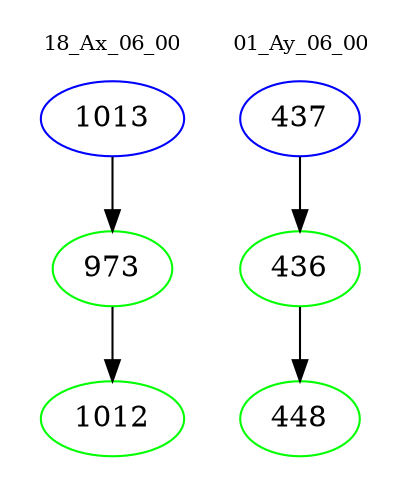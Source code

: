 digraph{
subgraph cluster_0 {
color = white
label = "18_Ax_06_00";
fontsize=10;
T0_1013 [label="1013", color="blue"]
T0_1013 -> T0_973 [color="black"]
T0_973 [label="973", color="green"]
T0_973 -> T0_1012 [color="black"]
T0_1012 [label="1012", color="green"]
}
subgraph cluster_1 {
color = white
label = "01_Ay_06_00";
fontsize=10;
T1_437 [label="437", color="blue"]
T1_437 -> T1_436 [color="black"]
T1_436 [label="436", color="green"]
T1_436 -> T1_448 [color="black"]
T1_448 [label="448", color="green"]
}
}

